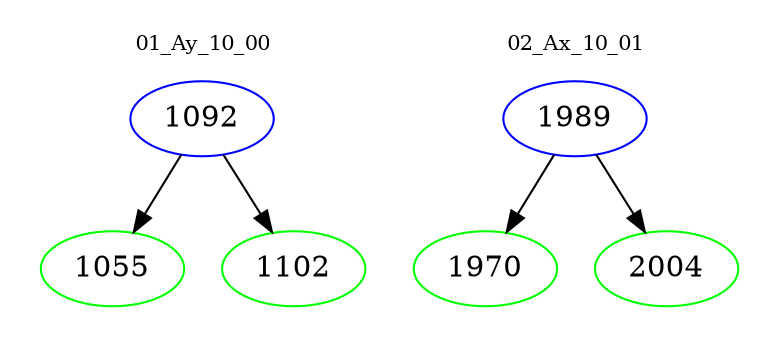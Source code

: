 digraph{
subgraph cluster_0 {
color = white
label = "01_Ay_10_00";
fontsize=10;
T0_1092 [label="1092", color="blue"]
T0_1092 -> T0_1055 [color="black"]
T0_1055 [label="1055", color="green"]
T0_1092 -> T0_1102 [color="black"]
T0_1102 [label="1102", color="green"]
}
subgraph cluster_1 {
color = white
label = "02_Ax_10_01";
fontsize=10;
T1_1989 [label="1989", color="blue"]
T1_1989 -> T1_1970 [color="black"]
T1_1970 [label="1970", color="green"]
T1_1989 -> T1_2004 [color="black"]
T1_2004 [label="2004", color="green"]
}
}
